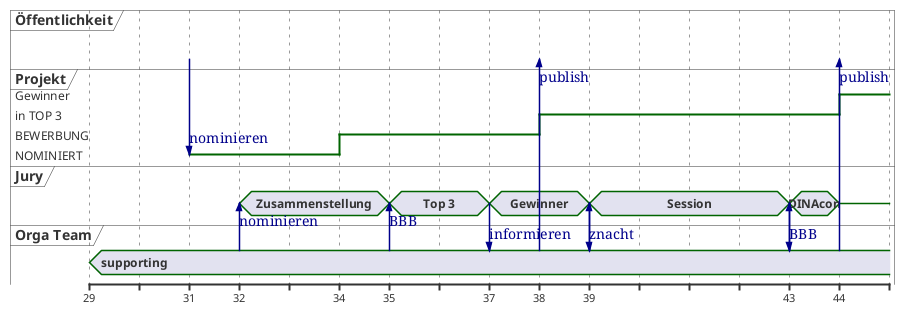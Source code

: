 @startuml
concise "Öffentlichkeit" as public
robust "Projekt" as proj
concise "Jury" as jury
concise "Orga Team" as orga

@29
orga is supporting

@+2
proj is NOMINIERT
public -> proj : nominieren

@+1
orga -> jury : nominieren
jury is Zusammenstellung

@+2
proj is BEWERBUNG

@+1
jury is "Top 3"
orga -> jury : BBB

@+2
jury is "Gewinner"
jury -> orga : informieren

@+1
proj is "in TOP 3"
orga -> public : publish

@+1
jury is "Session"
orga -> jury
jury -> orga : znacht

@+4
orga -> jury
jury -> orga : BBB
jury is "DINAcon"

@+1
proj is Gewinner
orga -> public : publish
jury is {-}
@enduml
